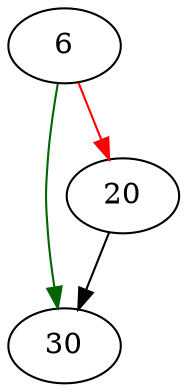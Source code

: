 strict digraph "vdbeSorterCompare" {
	// Node definitions.
	6 [entry=true];
	30;
	20;

	// Edge definitions.
	6 -> 30 [
		color=darkgreen
		cond=true
	];
	6 -> 20 [
		color=red
		cond=false
	];
	20 -> 30;
}